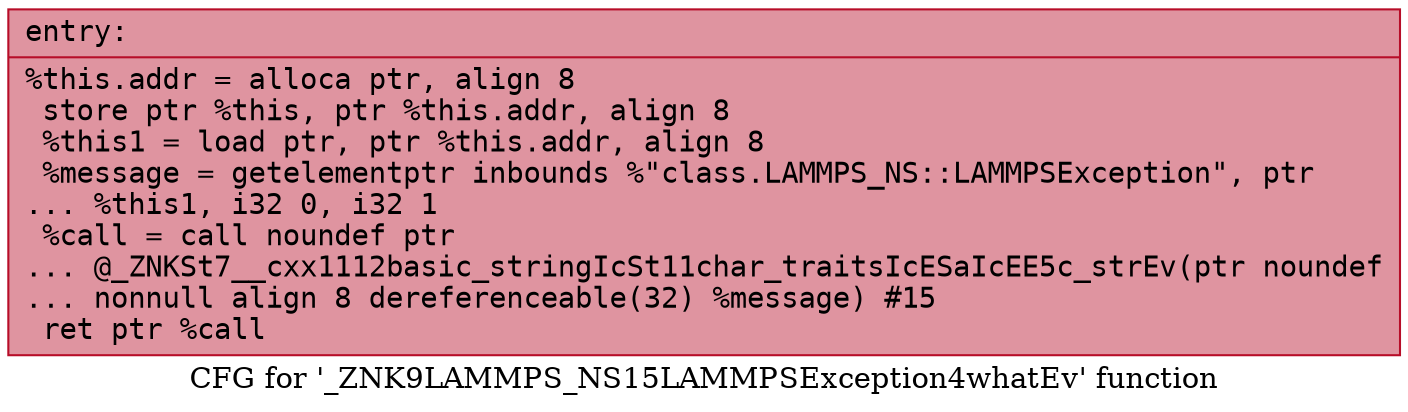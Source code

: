 digraph "CFG for '_ZNK9LAMMPS_NS15LAMMPSException4whatEv' function" {
	label="CFG for '_ZNK9LAMMPS_NS15LAMMPSException4whatEv' function";

	Node0x55ba304d4ff0 [shape=record,color="#b70d28ff", style=filled, fillcolor="#b70d2870" fontname="Courier",label="{entry:\l|  %this.addr = alloca ptr, align 8\l  store ptr %this, ptr %this.addr, align 8\l  %this1 = load ptr, ptr %this.addr, align 8\l  %message = getelementptr inbounds %\"class.LAMMPS_NS::LAMMPSException\", ptr\l... %this1, i32 0, i32 1\l  %call = call noundef ptr\l... @_ZNKSt7__cxx1112basic_stringIcSt11char_traitsIcESaIcEE5c_strEv(ptr noundef\l... nonnull align 8 dereferenceable(32) %message) #15\l  ret ptr %call\l}"];
}
